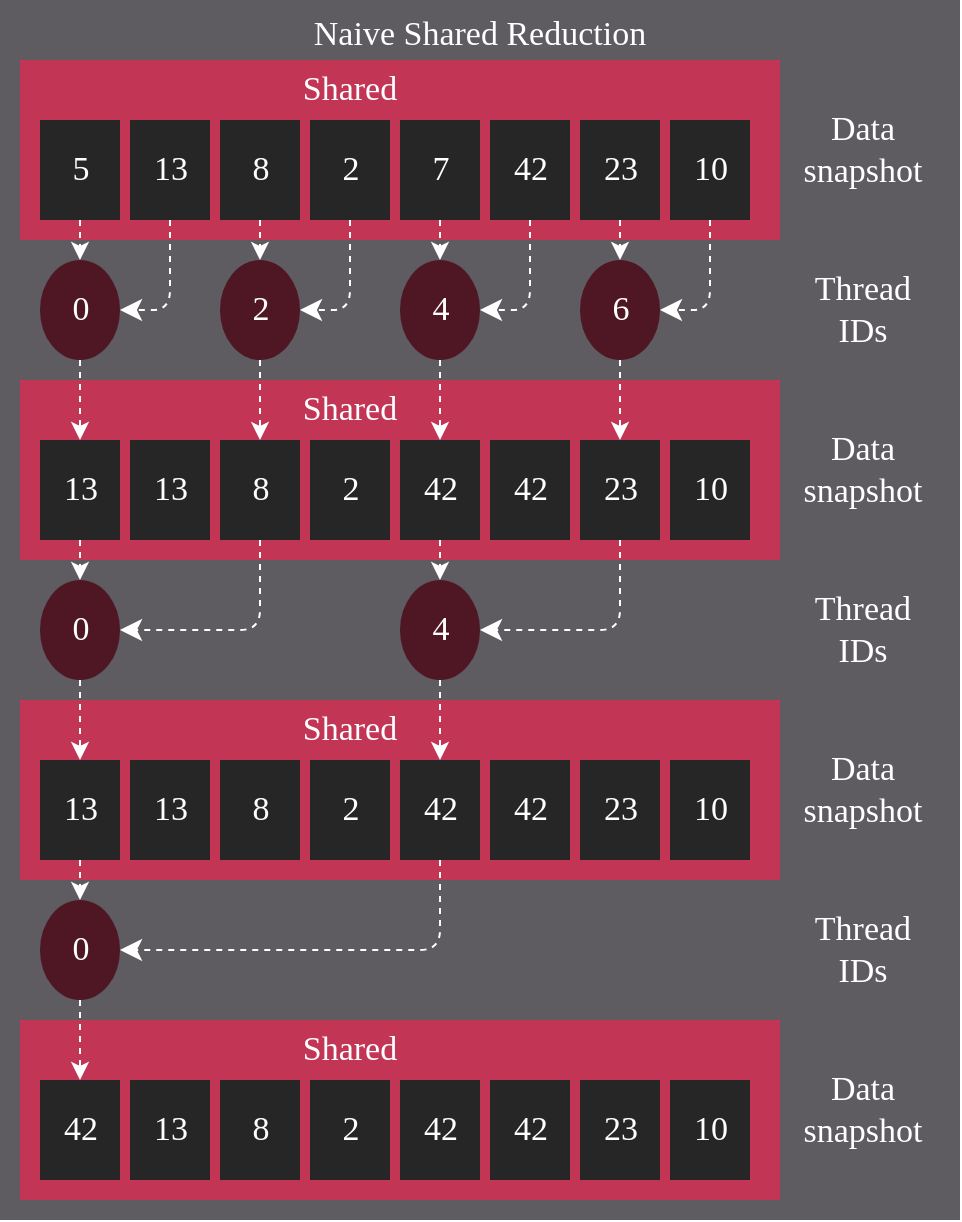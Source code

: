 <mxfile>
    <diagram id="zBbb_w2fufU70cdOGtND" name="1 oldal">
        <mxGraphModel dx="1054" dy="1139" grid="1" gridSize="10" guides="1" tooltips="1" connect="1" arrows="1" fold="1" page="0" pageScale="1" pageWidth="660" pageHeight="610" background="none" math="0" shadow="0">
            <root>
                <mxCell id="0"/>
                <mxCell id="1" parent="0"/>
                <mxCell id="2" value="" style="rounded=0;whiteSpace=wrap;html=1;fillColor=#5E5B61;fontColor=#FFFFFF;strokeColor=none;spacing=0;" parent="1" vertex="1">
                    <mxGeometry width="480" height="610" as="geometry"/>
                </mxCell>
                <mxCell id="3" value="Naive Shared Reduction" style="text;strokeColor=none;fillColor=none;align=center;verticalAlign=middle;rounded=0;fontFamily=klavika;fontSize=17;fontColor=#FFFFFF;" parent="1" vertex="1">
                    <mxGeometry x="210" width="60" height="30" as="geometry"/>
                </mxCell>
                <mxCell id="5" value="" style="rounded=0;whiteSpace=wrap;html=1;fillColor=#C23555;fontColor=#FFFFFF;strokeColor=none;" parent="1" vertex="1">
                    <mxGeometry x="10" y="30" width="380" height="90" as="geometry"/>
                </mxCell>
                <mxCell id="6" value="&lt;font face=&quot;Klavika&quot; style=&quot;font-size: 17px;&quot;&gt;Shared&lt;/font&gt;" style="text;html=1;strokeColor=none;fillColor=none;align=center;verticalAlign=middle;whiteSpace=wrap;rounded=0;fontSize=17;fontColor=#FFFFFF;" parent="1" vertex="1">
                    <mxGeometry x="145" y="30" width="60" height="30" as="geometry"/>
                </mxCell>
                <mxCell id="142" value="" style="rounded=0;whiteSpace=wrap;html=1;fillColor=#262626;fontColor=#FFFFFF;strokeColor=none;" parent="1" vertex="1">
                    <mxGeometry x="20" y="60" width="40" height="50" as="geometry"/>
                </mxCell>
                <mxCell id="147" value="5" style="text;html=1;strokeColor=none;fillColor=none;align=center;verticalAlign=middle;whiteSpace=wrap;rounded=0;fontFamily=Klavika;fontSize=17;fontColor=#FFFFFF;" parent="1" vertex="1">
                    <mxGeometry x="27.5" y="70" width="25" height="30" as="geometry"/>
                </mxCell>
                <mxCell id="305" value="" style="endArrow=classic;html=1;dashed=1;strokeColor=#FFFFFF;fontColor=#FFFFFF;entryX=0.5;entryY=0;entryDx=0;entryDy=0;exitX=0.5;exitY=1;exitDx=0;exitDy=0;" parent="1" source="142" target="339" edge="1">
                    <mxGeometry width="50" height="50" relative="1" as="geometry">
                        <mxPoint x="450" y="50" as="sourcePoint"/>
                        <mxPoint x="450" y="360" as="targetPoint"/>
                    </mxGeometry>
                </mxCell>
                <mxCell id="315" value="" style="rounded=0;whiteSpace=wrap;html=1;fillColor=#262626;fontColor=#FFFFFF;strokeColor=none;" parent="1" vertex="1">
                    <mxGeometry x="65" y="60" width="40" height="50" as="geometry"/>
                </mxCell>
                <mxCell id="316" value="13" style="text;html=1;strokeColor=none;fillColor=none;align=center;verticalAlign=middle;whiteSpace=wrap;rounded=0;fontFamily=Klavika;fontSize=17;fontColor=#FFFFFF;" parent="1" vertex="1">
                    <mxGeometry x="72.5" y="70" width="25" height="30" as="geometry"/>
                </mxCell>
                <mxCell id="339" value="" style="ellipse;whiteSpace=wrap;html=1;fillColor=#4F1623;strokeColor=none;" parent="1" vertex="1">
                    <mxGeometry x="20" y="130" width="40" height="50" as="geometry"/>
                </mxCell>
                <mxCell id="340" value="0" style="text;html=1;strokeColor=none;fillColor=none;align=center;verticalAlign=middle;whiteSpace=wrap;rounded=0;fontFamily=Klavika;fontSize=17;fontColor=#FFFFFF;" parent="1" vertex="1">
                    <mxGeometry x="27.5" y="140" width="25" height="30" as="geometry"/>
                </mxCell>
                <mxCell id="341" value="" style="edgeStyle=segmentEdgeStyle;endArrow=classic;html=1;curved=0;rounded=1;endSize=8;startSize=8;entryX=1;entryY=0.5;entryDx=0;entryDy=0;exitX=0.5;exitY=1;exitDx=0;exitDy=0;strokeColor=#FFFFFF;fontColor=#FFFFFF;dashed=1;" parent="1" source="315" target="339" edge="1">
                    <mxGeometry width="50" height="50" relative="1" as="geometry">
                        <mxPoint x="270" y="260" as="sourcePoint"/>
                        <mxPoint x="320" y="210" as="targetPoint"/>
                        <Array as="points">
                            <mxPoint x="85" y="155"/>
                        </Array>
                    </mxGeometry>
                </mxCell>
                <mxCell id="342" value="" style="rounded=0;whiteSpace=wrap;html=1;fillColor=#262626;fontColor=#FFFFFF;strokeColor=none;" parent="1" vertex="1">
                    <mxGeometry x="110" y="60" width="40" height="50" as="geometry"/>
                </mxCell>
                <mxCell id="343" value="8" style="text;html=1;strokeColor=none;fillColor=none;align=center;verticalAlign=middle;whiteSpace=wrap;rounded=0;fontFamily=Klavika;fontSize=17;fontColor=#FFFFFF;" parent="1" vertex="1">
                    <mxGeometry x="117.5" y="70" width="25" height="30" as="geometry"/>
                </mxCell>
                <mxCell id="344" value="" style="endArrow=classic;html=1;dashed=1;strokeColor=#FFFFFF;fontColor=#FFFFFF;entryX=0.5;entryY=0;entryDx=0;entryDy=0;exitX=0.5;exitY=1;exitDx=0;exitDy=0;" parent="1" source="342" target="347" edge="1">
                    <mxGeometry width="50" height="50" relative="1" as="geometry">
                        <mxPoint x="540" y="50" as="sourcePoint"/>
                        <mxPoint x="540" y="360" as="targetPoint"/>
                    </mxGeometry>
                </mxCell>
                <mxCell id="345" value="" style="rounded=0;whiteSpace=wrap;html=1;fillColor=#262626;fontColor=#FFFFFF;strokeColor=none;" parent="1" vertex="1">
                    <mxGeometry x="155" y="60" width="40" height="50" as="geometry"/>
                </mxCell>
                <mxCell id="346" value="2" style="text;html=1;strokeColor=none;fillColor=none;align=center;verticalAlign=middle;whiteSpace=wrap;rounded=0;fontFamily=Klavika;fontSize=17;fontColor=#FFFFFF;" parent="1" vertex="1">
                    <mxGeometry x="162.5" y="70" width="25" height="30" as="geometry"/>
                </mxCell>
                <mxCell id="347" value="" style="ellipse;whiteSpace=wrap;html=1;fillColor=#4F1623;strokeColor=none;" parent="1" vertex="1">
                    <mxGeometry x="110" y="130" width="40" height="50" as="geometry"/>
                </mxCell>
                <mxCell id="348" value="2" style="text;html=1;strokeColor=none;fillColor=none;align=center;verticalAlign=middle;whiteSpace=wrap;rounded=0;fontFamily=Klavika;fontSize=17;fontColor=#FFFFFF;" parent="1" vertex="1">
                    <mxGeometry x="117.5" y="140" width="25" height="30" as="geometry"/>
                </mxCell>
                <mxCell id="349" value="" style="edgeStyle=segmentEdgeStyle;endArrow=classic;html=1;curved=0;rounded=1;endSize=8;startSize=8;entryX=1;entryY=0.5;entryDx=0;entryDy=0;exitX=0.5;exitY=1;exitDx=0;exitDy=0;strokeColor=#FFFFFF;fontColor=#FFFFFF;dashed=1;" parent="1" source="345" target="347" edge="1">
                    <mxGeometry width="50" height="50" relative="1" as="geometry">
                        <mxPoint x="360" y="260" as="sourcePoint"/>
                        <mxPoint x="410" y="210" as="targetPoint"/>
                        <Array as="points">
                            <mxPoint x="175" y="155"/>
                        </Array>
                    </mxGeometry>
                </mxCell>
                <mxCell id="350" value="" style="rounded=0;whiteSpace=wrap;html=1;fillColor=#262626;fontColor=#FFFFFF;strokeColor=none;" parent="1" vertex="1">
                    <mxGeometry x="200" y="60" width="40" height="50" as="geometry"/>
                </mxCell>
                <mxCell id="351" value="7" style="text;html=1;strokeColor=none;fillColor=none;align=center;verticalAlign=middle;whiteSpace=wrap;rounded=0;fontFamily=Klavika;fontSize=17;fontColor=#FFFFFF;" parent="1" vertex="1">
                    <mxGeometry x="207.5" y="70" width="25" height="30" as="geometry"/>
                </mxCell>
                <mxCell id="352" value="" style="endArrow=classic;html=1;dashed=1;strokeColor=#FFFFFF;fontColor=#FFFFFF;entryX=0.5;entryY=0;entryDx=0;entryDy=0;exitX=0.5;exitY=1;exitDx=0;exitDy=0;" parent="1" source="350" target="355" edge="1">
                    <mxGeometry width="50" height="50" relative="1" as="geometry">
                        <mxPoint x="630" y="50" as="sourcePoint"/>
                        <mxPoint x="630" y="360" as="targetPoint"/>
                    </mxGeometry>
                </mxCell>
                <mxCell id="353" value="" style="rounded=0;whiteSpace=wrap;html=1;fillColor=#262626;fontColor=#FFFFFF;strokeColor=none;" parent="1" vertex="1">
                    <mxGeometry x="245" y="60" width="40" height="50" as="geometry"/>
                </mxCell>
                <mxCell id="354" value="42" style="text;html=1;strokeColor=none;fillColor=none;align=center;verticalAlign=middle;whiteSpace=wrap;rounded=0;fontFamily=Klavika;fontSize=17;fontColor=#FFFFFF;" parent="1" vertex="1">
                    <mxGeometry x="252.5" y="70" width="25" height="30" as="geometry"/>
                </mxCell>
                <mxCell id="355" value="" style="ellipse;whiteSpace=wrap;html=1;fillColor=#4F1623;strokeColor=none;" parent="1" vertex="1">
                    <mxGeometry x="200" y="130" width="40" height="50" as="geometry"/>
                </mxCell>
                <mxCell id="356" value="4" style="text;html=1;strokeColor=none;fillColor=none;align=center;verticalAlign=middle;whiteSpace=wrap;rounded=0;fontFamily=Klavika;fontSize=17;fontColor=#FFFFFF;" parent="1" vertex="1">
                    <mxGeometry x="207.5" y="140" width="25" height="30" as="geometry"/>
                </mxCell>
                <mxCell id="357" value="" style="edgeStyle=segmentEdgeStyle;endArrow=classic;html=1;curved=0;rounded=1;endSize=8;startSize=8;entryX=1;entryY=0.5;entryDx=0;entryDy=0;exitX=0.5;exitY=1;exitDx=0;exitDy=0;strokeColor=#FFFFFF;fontColor=#FFFFFF;dashed=1;" parent="1" source="353" target="355" edge="1">
                    <mxGeometry width="50" height="50" relative="1" as="geometry">
                        <mxPoint x="450" y="260" as="sourcePoint"/>
                        <mxPoint x="500" y="210" as="targetPoint"/>
                        <Array as="points">
                            <mxPoint x="265" y="155"/>
                        </Array>
                    </mxGeometry>
                </mxCell>
                <mxCell id="358" value="" style="rounded=0;whiteSpace=wrap;html=1;fillColor=#262626;fontColor=#FFFFFF;strokeColor=none;" parent="1" vertex="1">
                    <mxGeometry x="290" y="60" width="40" height="50" as="geometry"/>
                </mxCell>
                <mxCell id="359" value="23" style="text;html=1;strokeColor=none;fillColor=none;align=center;verticalAlign=middle;whiteSpace=wrap;rounded=0;fontFamily=Klavika;fontSize=17;fontColor=#FFFFFF;" parent="1" vertex="1">
                    <mxGeometry x="297.5" y="70" width="25" height="30" as="geometry"/>
                </mxCell>
                <mxCell id="360" value="" style="endArrow=classic;html=1;dashed=1;strokeColor=#FFFFFF;fontColor=#FFFFFF;entryX=0.5;entryY=0;entryDx=0;entryDy=0;exitX=0.5;exitY=1;exitDx=0;exitDy=0;" parent="1" source="358" target="363" edge="1">
                    <mxGeometry width="50" height="50" relative="1" as="geometry">
                        <mxPoint x="720" y="50" as="sourcePoint"/>
                        <mxPoint x="720" y="360" as="targetPoint"/>
                    </mxGeometry>
                </mxCell>
                <mxCell id="361" value="" style="rounded=0;whiteSpace=wrap;html=1;fillColor=#262626;fontColor=#FFFFFF;strokeColor=none;" parent="1" vertex="1">
                    <mxGeometry x="335" y="60" width="40" height="50" as="geometry"/>
                </mxCell>
                <mxCell id="362" value="10" style="text;html=1;strokeColor=none;fillColor=none;align=center;verticalAlign=middle;whiteSpace=wrap;rounded=0;fontFamily=Klavika;fontSize=17;fontColor=#FFFFFF;" parent="1" vertex="1">
                    <mxGeometry x="342.5" y="70" width="25" height="30" as="geometry"/>
                </mxCell>
                <mxCell id="363" value="" style="ellipse;whiteSpace=wrap;html=1;fillColor=#4F1623;strokeColor=none;" parent="1" vertex="1">
                    <mxGeometry x="290" y="130" width="40" height="50" as="geometry"/>
                </mxCell>
                <mxCell id="364" value="6" style="text;html=1;strokeColor=none;fillColor=none;align=center;verticalAlign=middle;whiteSpace=wrap;rounded=0;fontFamily=Klavika;fontSize=17;fontColor=#FFFFFF;" parent="1" vertex="1">
                    <mxGeometry x="297.5" y="140" width="25" height="30" as="geometry"/>
                </mxCell>
                <mxCell id="365" value="" style="edgeStyle=segmentEdgeStyle;endArrow=classic;html=1;curved=0;rounded=1;endSize=8;startSize=8;entryX=1;entryY=0.5;entryDx=0;entryDy=0;exitX=0.5;exitY=1;exitDx=0;exitDy=0;strokeColor=#FFFFFF;fontColor=#FFFFFF;dashed=1;" parent="1" source="361" target="363" edge="1">
                    <mxGeometry width="50" height="50" relative="1" as="geometry">
                        <mxPoint x="540" y="260" as="sourcePoint"/>
                        <mxPoint x="590" y="210" as="targetPoint"/>
                        <Array as="points">
                            <mxPoint x="355" y="155"/>
                        </Array>
                    </mxGeometry>
                </mxCell>
                <mxCell id="366" value="" style="rounded=0;whiteSpace=wrap;html=1;fillColor=#C23555;fontColor=#FFFFFF;strokeColor=none;" parent="1" vertex="1">
                    <mxGeometry x="10" y="190" width="380" height="90" as="geometry"/>
                </mxCell>
                <mxCell id="367" value="&lt;font face=&quot;Klavika&quot; style=&quot;font-size: 17px;&quot;&gt;Shared&lt;/font&gt;" style="text;html=1;strokeColor=none;fillColor=none;align=center;verticalAlign=middle;whiteSpace=wrap;rounded=0;fontSize=17;fontColor=#FFFFFF;" parent="1" vertex="1">
                    <mxGeometry x="145" y="190" width="60" height="30" as="geometry"/>
                </mxCell>
                <mxCell id="368" value="" style="rounded=0;whiteSpace=wrap;html=1;fillColor=#262626;fontColor=#FFFFFF;strokeColor=none;" parent="1" vertex="1">
                    <mxGeometry x="20" y="220" width="40" height="50" as="geometry"/>
                </mxCell>
                <mxCell id="369" value="13" style="text;html=1;strokeColor=none;fillColor=none;align=center;verticalAlign=middle;whiteSpace=wrap;rounded=0;fontFamily=Klavika;fontSize=17;fontColor=#FFFFFF;" parent="1" vertex="1">
                    <mxGeometry x="27.5" y="230" width="25" height="30" as="geometry"/>
                </mxCell>
                <mxCell id="370" value="" style="endArrow=classic;html=1;dashed=1;strokeColor=#FFFFFF;fontColor=#FFFFFF;entryX=0.5;entryY=0;entryDx=0;entryDy=0;exitX=0.5;exitY=1;exitDx=0;exitDy=0;" parent="1" source="368" target="373" edge="1">
                    <mxGeometry width="50" height="50" relative="1" as="geometry">
                        <mxPoint x="450" y="210" as="sourcePoint"/>
                        <mxPoint x="450" y="520" as="targetPoint"/>
                    </mxGeometry>
                </mxCell>
                <mxCell id="371" value="" style="rounded=0;whiteSpace=wrap;html=1;fillColor=#262626;fontColor=#FFFFFF;strokeColor=none;" parent="1" vertex="1">
                    <mxGeometry x="65" y="220" width="40" height="50" as="geometry"/>
                </mxCell>
                <mxCell id="372" value="13" style="text;html=1;strokeColor=none;fillColor=none;align=center;verticalAlign=middle;whiteSpace=wrap;rounded=0;fontFamily=Klavika;fontSize=17;fontColor=#FFFFFF;" parent="1" vertex="1">
                    <mxGeometry x="72.5" y="230" width="25" height="30" as="geometry"/>
                </mxCell>
                <mxCell id="373" value="" style="ellipse;whiteSpace=wrap;html=1;fillColor=#4F1623;strokeColor=none;" parent="1" vertex="1">
                    <mxGeometry x="20" y="290" width="40" height="50" as="geometry"/>
                </mxCell>
                <mxCell id="374" value="0" style="text;html=1;strokeColor=none;fillColor=none;align=center;verticalAlign=middle;whiteSpace=wrap;rounded=0;fontFamily=Klavika;fontSize=17;fontColor=#FFFFFF;" parent="1" vertex="1">
                    <mxGeometry x="27.5" y="300" width="25" height="30" as="geometry"/>
                </mxCell>
                <mxCell id="375" value="" style="edgeStyle=segmentEdgeStyle;endArrow=classic;html=1;curved=0;rounded=1;endSize=8;startSize=8;entryX=1;entryY=0.5;entryDx=0;entryDy=0;strokeColor=#FFFFFF;fontColor=#FFFFFF;dashed=1;exitX=0.5;exitY=1;exitDx=0;exitDy=0;" parent="1" source="376" target="373" edge="1">
                    <mxGeometry width="50" height="50" relative="1" as="geometry">
                        <mxPoint x="270" y="420" as="sourcePoint"/>
                        <mxPoint x="320" y="370" as="targetPoint"/>
                        <Array as="points">
                            <mxPoint x="130" y="315"/>
                        </Array>
                    </mxGeometry>
                </mxCell>
                <mxCell id="376" value="" style="rounded=0;whiteSpace=wrap;html=1;fillColor=#262626;fontColor=#FFFFFF;strokeColor=none;" parent="1" vertex="1">
                    <mxGeometry x="110" y="220" width="40" height="50" as="geometry"/>
                </mxCell>
                <mxCell id="377" value="8" style="text;html=1;strokeColor=none;fillColor=none;align=center;verticalAlign=middle;whiteSpace=wrap;rounded=0;fontFamily=Klavika;fontSize=17;fontColor=#FFFFFF;" parent="1" vertex="1">
                    <mxGeometry x="117.5" y="230" width="25" height="30" as="geometry"/>
                </mxCell>
                <mxCell id="379" value="" style="rounded=0;whiteSpace=wrap;html=1;fillColor=#262626;fontColor=#FFFFFF;strokeColor=none;" parent="1" vertex="1">
                    <mxGeometry x="155" y="220" width="40" height="50" as="geometry"/>
                </mxCell>
                <mxCell id="380" value="2" style="text;html=1;strokeColor=none;fillColor=none;align=center;verticalAlign=middle;whiteSpace=wrap;rounded=0;fontFamily=Klavika;fontSize=17;fontColor=#FFFFFF;" parent="1" vertex="1">
                    <mxGeometry x="162.5" y="230" width="25" height="30" as="geometry"/>
                </mxCell>
                <mxCell id="384" value="" style="rounded=0;whiteSpace=wrap;html=1;fillColor=#262626;fontColor=#FFFFFF;strokeColor=none;" parent="1" vertex="1">
                    <mxGeometry x="200" y="220" width="40" height="50" as="geometry"/>
                </mxCell>
                <mxCell id="385" value="42" style="text;html=1;strokeColor=none;fillColor=none;align=center;verticalAlign=middle;whiteSpace=wrap;rounded=0;fontFamily=Klavika;fontSize=17;fontColor=#FFFFFF;" parent="1" vertex="1">
                    <mxGeometry x="207.5" y="230" width="25" height="30" as="geometry"/>
                </mxCell>
                <mxCell id="386" value="" style="endArrow=classic;html=1;dashed=1;strokeColor=#FFFFFF;fontColor=#FFFFFF;entryX=0.5;entryY=0;entryDx=0;entryDy=0;exitX=0.5;exitY=1;exitDx=0;exitDy=0;" parent="1" source="384" target="389" edge="1">
                    <mxGeometry width="50" height="50" relative="1" as="geometry">
                        <mxPoint x="630" y="210" as="sourcePoint"/>
                        <mxPoint x="630" y="520" as="targetPoint"/>
                    </mxGeometry>
                </mxCell>
                <mxCell id="387" value="" style="rounded=0;whiteSpace=wrap;html=1;fillColor=#262626;fontColor=#FFFFFF;strokeColor=none;" parent="1" vertex="1">
                    <mxGeometry x="245" y="220" width="40" height="50" as="geometry"/>
                </mxCell>
                <mxCell id="388" value="42" style="text;html=1;strokeColor=none;fillColor=none;align=center;verticalAlign=middle;whiteSpace=wrap;rounded=0;fontFamily=Klavika;fontSize=17;fontColor=#FFFFFF;" parent="1" vertex="1">
                    <mxGeometry x="252.5" y="230" width="25" height="30" as="geometry"/>
                </mxCell>
                <mxCell id="389" value="" style="ellipse;whiteSpace=wrap;html=1;fillColor=#4F1623;strokeColor=none;" parent="1" vertex="1">
                    <mxGeometry x="200" y="290" width="40" height="50" as="geometry"/>
                </mxCell>
                <mxCell id="390" value="4" style="text;html=1;strokeColor=none;fillColor=none;align=center;verticalAlign=middle;whiteSpace=wrap;rounded=0;fontFamily=Klavika;fontSize=17;fontColor=#FFFFFF;" parent="1" vertex="1">
                    <mxGeometry x="207.5" y="300" width="25" height="30" as="geometry"/>
                </mxCell>
                <mxCell id="391" value="" style="edgeStyle=segmentEdgeStyle;endArrow=classic;html=1;curved=0;rounded=1;endSize=8;startSize=8;entryX=1;entryY=0.5;entryDx=0;entryDy=0;exitX=0.5;exitY=1;exitDx=0;exitDy=0;strokeColor=#FFFFFF;fontColor=#FFFFFF;dashed=1;" parent="1" source="392" target="389" edge="1">
                    <mxGeometry width="50" height="50" relative="1" as="geometry">
                        <mxPoint x="450" y="420" as="sourcePoint"/>
                        <mxPoint x="500" y="370" as="targetPoint"/>
                        <Array as="points">
                            <mxPoint x="310" y="315"/>
                        </Array>
                    </mxGeometry>
                </mxCell>
                <mxCell id="392" value="" style="rounded=0;whiteSpace=wrap;html=1;fillColor=#262626;fontColor=#FFFFFF;strokeColor=none;" parent="1" vertex="1">
                    <mxGeometry x="290" y="220" width="40" height="50" as="geometry"/>
                </mxCell>
                <mxCell id="393" value="23" style="text;html=1;strokeColor=none;fillColor=none;align=center;verticalAlign=middle;whiteSpace=wrap;rounded=0;fontFamily=Klavika;fontSize=17;fontColor=#FFFFFF;" parent="1" vertex="1">
                    <mxGeometry x="297.5" y="230" width="25" height="30" as="geometry"/>
                </mxCell>
                <mxCell id="395" value="" style="rounded=0;whiteSpace=wrap;html=1;fillColor=#262626;fontColor=#FFFFFF;strokeColor=none;" parent="1" vertex="1">
                    <mxGeometry x="335" y="220" width="40" height="50" as="geometry"/>
                </mxCell>
                <mxCell id="396" value="10" style="text;html=1;strokeColor=none;fillColor=none;align=center;verticalAlign=middle;whiteSpace=wrap;rounded=0;fontFamily=Klavika;fontSize=17;fontColor=#FFFFFF;" parent="1" vertex="1">
                    <mxGeometry x="342.5" y="230" width="25" height="30" as="geometry"/>
                </mxCell>
                <mxCell id="400" value="" style="endArrow=classic;html=1;dashed=1;strokeColor=#FFFFFF;fontColor=#FFFFFF;entryX=0.5;entryY=0;entryDx=0;entryDy=0;exitX=0.5;exitY=1;exitDx=0;exitDy=0;" parent="1" source="339" target="368" edge="1">
                    <mxGeometry width="50" height="50" relative="1" as="geometry">
                        <mxPoint x="50" y="120" as="sourcePoint"/>
                        <mxPoint x="50" y="140" as="targetPoint"/>
                    </mxGeometry>
                </mxCell>
                <mxCell id="401" value="" style="endArrow=classic;html=1;dashed=1;strokeColor=#FFFFFF;fontColor=#FFFFFF;entryX=0.5;entryY=0;entryDx=0;entryDy=0;exitX=0.5;exitY=1;exitDx=0;exitDy=0;" parent="1" source="347" target="376" edge="1">
                    <mxGeometry width="50" height="50" relative="1" as="geometry">
                        <mxPoint x="50" y="190" as="sourcePoint"/>
                        <mxPoint x="50" y="230" as="targetPoint"/>
                    </mxGeometry>
                </mxCell>
                <mxCell id="402" value="" style="endArrow=classic;html=1;dashed=1;strokeColor=#FFFFFF;fontColor=#FFFFFF;entryX=0.5;entryY=0;entryDx=0;entryDy=0;exitX=0.5;exitY=1;exitDx=0;exitDy=0;" parent="1" source="355" target="384" edge="1">
                    <mxGeometry width="50" height="50" relative="1" as="geometry">
                        <mxPoint x="60" y="200" as="sourcePoint"/>
                        <mxPoint x="60" y="240" as="targetPoint"/>
                    </mxGeometry>
                </mxCell>
                <mxCell id="403" value="" style="endArrow=classic;html=1;dashed=1;strokeColor=#FFFFFF;fontColor=#FFFFFF;entryX=0.5;entryY=0;entryDx=0;entryDy=0;exitX=0.5;exitY=1;exitDx=0;exitDy=0;" parent="1" source="363" target="392" edge="1">
                    <mxGeometry width="50" height="50" relative="1" as="geometry">
                        <mxPoint x="70" y="210" as="sourcePoint"/>
                        <mxPoint x="70" y="250" as="targetPoint"/>
                    </mxGeometry>
                </mxCell>
                <mxCell id="404" value="" style="rounded=0;whiteSpace=wrap;html=1;fillColor=#C23555;fontColor=#FFFFFF;strokeColor=none;" parent="1" vertex="1">
                    <mxGeometry x="10" y="350" width="380" height="90" as="geometry"/>
                </mxCell>
                <mxCell id="405" value="&lt;font face=&quot;Klavika&quot; style=&quot;font-size: 17px;&quot;&gt;Shared&lt;/font&gt;" style="text;html=1;strokeColor=none;fillColor=none;align=center;verticalAlign=middle;whiteSpace=wrap;rounded=0;fontSize=17;fontColor=#FFFFFF;" parent="1" vertex="1">
                    <mxGeometry x="145" y="350" width="60" height="30" as="geometry"/>
                </mxCell>
                <mxCell id="406" value="" style="rounded=0;whiteSpace=wrap;html=1;fillColor=#262626;fontColor=#FFFFFF;strokeColor=none;" parent="1" vertex="1">
                    <mxGeometry x="20" y="380" width="40" height="50" as="geometry"/>
                </mxCell>
                <mxCell id="407" value="13" style="text;html=1;strokeColor=none;fillColor=none;align=center;verticalAlign=middle;whiteSpace=wrap;rounded=0;fontFamily=Klavika;fontSize=17;fontColor=#FFFFFF;" parent="1" vertex="1">
                    <mxGeometry x="27.5" y="390" width="25" height="30" as="geometry"/>
                </mxCell>
                <mxCell id="408" value="" style="endArrow=classic;html=1;dashed=1;strokeColor=#FFFFFF;fontColor=#FFFFFF;entryX=0.5;entryY=0;entryDx=0;entryDy=0;exitX=0.5;exitY=1;exitDx=0;exitDy=0;" parent="1" source="406" target="411" edge="1">
                    <mxGeometry width="50" height="50" relative="1" as="geometry">
                        <mxPoint x="450" y="370" as="sourcePoint"/>
                        <mxPoint x="450" y="680" as="targetPoint"/>
                    </mxGeometry>
                </mxCell>
                <mxCell id="409" value="" style="rounded=0;whiteSpace=wrap;html=1;fillColor=#262626;fontColor=#FFFFFF;strokeColor=none;" parent="1" vertex="1">
                    <mxGeometry x="65" y="380" width="40" height="50" as="geometry"/>
                </mxCell>
                <mxCell id="410" value="13" style="text;html=1;strokeColor=none;fillColor=none;align=center;verticalAlign=middle;whiteSpace=wrap;rounded=0;fontFamily=Klavika;fontSize=17;fontColor=#FFFFFF;" parent="1" vertex="1">
                    <mxGeometry x="72.5" y="390" width="25" height="30" as="geometry"/>
                </mxCell>
                <mxCell id="411" value="" style="ellipse;whiteSpace=wrap;html=1;fillColor=#4F1623;strokeColor=none;" parent="1" vertex="1">
                    <mxGeometry x="20" y="450" width="40" height="50" as="geometry"/>
                </mxCell>
                <mxCell id="412" value="0" style="text;html=1;strokeColor=none;fillColor=none;align=center;verticalAlign=middle;whiteSpace=wrap;rounded=0;fontFamily=Klavika;fontSize=17;fontColor=#FFFFFF;" parent="1" vertex="1">
                    <mxGeometry x="27.5" y="460" width="25" height="30" as="geometry"/>
                </mxCell>
                <mxCell id="413" value="" style="edgeStyle=segmentEdgeStyle;endArrow=classic;html=1;curved=0;rounded=1;endSize=8;startSize=8;entryX=1;entryY=0.5;entryDx=0;entryDy=0;strokeColor=#FFFFFF;fontColor=#FFFFFF;dashed=1;exitX=0.5;exitY=1;exitDx=0;exitDy=0;" parent="1" source="418" target="411" edge="1">
                    <mxGeometry width="50" height="50" relative="1" as="geometry">
                        <mxPoint x="270" y="580" as="sourcePoint"/>
                        <mxPoint x="320" y="530" as="targetPoint"/>
                        <Array as="points">
                            <mxPoint x="220" y="475"/>
                        </Array>
                    </mxGeometry>
                </mxCell>
                <mxCell id="414" value="" style="rounded=0;whiteSpace=wrap;html=1;fillColor=#262626;fontColor=#FFFFFF;strokeColor=none;" parent="1" vertex="1">
                    <mxGeometry x="110" y="380" width="40" height="50" as="geometry"/>
                </mxCell>
                <mxCell id="415" value="8" style="text;html=1;strokeColor=none;fillColor=none;align=center;verticalAlign=middle;whiteSpace=wrap;rounded=0;fontFamily=Klavika;fontSize=17;fontColor=#FFFFFF;" parent="1" vertex="1">
                    <mxGeometry x="117.5" y="390" width="25" height="30" as="geometry"/>
                </mxCell>
                <mxCell id="416" value="" style="rounded=0;whiteSpace=wrap;html=1;fillColor=#262626;fontColor=#FFFFFF;strokeColor=none;" parent="1" vertex="1">
                    <mxGeometry x="155" y="380" width="40" height="50" as="geometry"/>
                </mxCell>
                <mxCell id="417" value="2" style="text;html=1;strokeColor=none;fillColor=none;align=center;verticalAlign=middle;whiteSpace=wrap;rounded=0;fontFamily=Klavika;fontSize=17;fontColor=#FFFFFF;" parent="1" vertex="1">
                    <mxGeometry x="162.5" y="390" width="25" height="30" as="geometry"/>
                </mxCell>
                <mxCell id="418" value="" style="rounded=0;whiteSpace=wrap;html=1;fillColor=#262626;fontColor=#FFFFFF;strokeColor=none;" parent="1" vertex="1">
                    <mxGeometry x="200" y="380" width="40" height="50" as="geometry"/>
                </mxCell>
                <mxCell id="419" value="42" style="text;html=1;strokeColor=none;fillColor=none;align=center;verticalAlign=middle;whiteSpace=wrap;rounded=0;fontFamily=Klavika;fontSize=17;fontColor=#FFFFFF;" parent="1" vertex="1">
                    <mxGeometry x="207.5" y="390" width="25" height="30" as="geometry"/>
                </mxCell>
                <mxCell id="421" value="" style="rounded=0;whiteSpace=wrap;html=1;fillColor=#262626;fontColor=#FFFFFF;strokeColor=none;" parent="1" vertex="1">
                    <mxGeometry x="245" y="380" width="40" height="50" as="geometry"/>
                </mxCell>
                <mxCell id="422" value="42" style="text;html=1;strokeColor=none;fillColor=none;align=center;verticalAlign=middle;whiteSpace=wrap;rounded=0;fontFamily=Klavika;fontSize=17;fontColor=#FFFFFF;" parent="1" vertex="1">
                    <mxGeometry x="252.5" y="390" width="25" height="30" as="geometry"/>
                </mxCell>
                <mxCell id="426" value="" style="rounded=0;whiteSpace=wrap;html=1;fillColor=#262626;fontColor=#FFFFFF;strokeColor=none;" parent="1" vertex="1">
                    <mxGeometry x="290" y="380" width="40" height="50" as="geometry"/>
                </mxCell>
                <mxCell id="427" value="23" style="text;html=1;strokeColor=none;fillColor=none;align=center;verticalAlign=middle;whiteSpace=wrap;rounded=0;fontFamily=Klavika;fontSize=17;fontColor=#FFFFFF;" parent="1" vertex="1">
                    <mxGeometry x="297.5" y="390" width="25" height="30" as="geometry"/>
                </mxCell>
                <mxCell id="428" value="" style="rounded=0;whiteSpace=wrap;html=1;fillColor=#262626;fontColor=#FFFFFF;strokeColor=none;" parent="1" vertex="1">
                    <mxGeometry x="335" y="380" width="40" height="50" as="geometry"/>
                </mxCell>
                <mxCell id="429" value="10" style="text;html=1;strokeColor=none;fillColor=none;align=center;verticalAlign=middle;whiteSpace=wrap;rounded=0;fontFamily=Klavika;fontSize=17;fontColor=#FFFFFF;" parent="1" vertex="1">
                    <mxGeometry x="342.5" y="390" width="25" height="30" as="geometry"/>
                </mxCell>
                <mxCell id="430" value="" style="endArrow=classic;html=1;dashed=1;strokeColor=#FFFFFF;fontColor=#FFFFFF;entryX=0.5;entryY=0;entryDx=0;entryDy=0;exitX=0.5;exitY=1;exitDx=0;exitDy=0;" parent="1" source="373" target="406" edge="1">
                    <mxGeometry width="50" height="50" relative="1" as="geometry">
                        <mxPoint x="50" y="190" as="sourcePoint"/>
                        <mxPoint x="50" y="230" as="targetPoint"/>
                    </mxGeometry>
                </mxCell>
                <mxCell id="431" value="" style="endArrow=classic;html=1;dashed=1;strokeColor=#FFFFFF;fontColor=#FFFFFF;entryX=0.5;entryY=0;entryDx=0;entryDy=0;exitX=0.5;exitY=1;exitDx=0;exitDy=0;" parent="1" source="389" target="418" edge="1">
                    <mxGeometry width="50" height="50" relative="1" as="geometry">
                        <mxPoint x="60" y="200" as="sourcePoint"/>
                        <mxPoint x="60" y="240" as="targetPoint"/>
                    </mxGeometry>
                </mxCell>
                <mxCell id="432" value="" style="rounded=0;whiteSpace=wrap;html=1;fillColor=#C23555;fontColor=#FFFFFF;strokeColor=none;" parent="1" vertex="1">
                    <mxGeometry x="10" y="510" width="380" height="90" as="geometry"/>
                </mxCell>
                <mxCell id="433" value="&lt;font face=&quot;Klavika&quot; style=&quot;font-size: 17px;&quot;&gt;Shared&lt;/font&gt;" style="text;html=1;strokeColor=none;fillColor=none;align=center;verticalAlign=middle;whiteSpace=wrap;rounded=0;fontSize=17;fontColor=#FFFFFF;" parent="1" vertex="1">
                    <mxGeometry x="145" y="510" width="60" height="30" as="geometry"/>
                </mxCell>
                <mxCell id="434" value="" style="rounded=0;whiteSpace=wrap;html=1;fillColor=#262626;fontColor=#FFFFFF;strokeColor=none;" parent="1" vertex="1">
                    <mxGeometry x="20" y="540" width="40" height="50" as="geometry"/>
                </mxCell>
                <mxCell id="435" value="42" style="text;html=1;strokeColor=none;fillColor=none;align=center;verticalAlign=middle;whiteSpace=wrap;rounded=0;fontFamily=Klavika;fontSize=17;fontColor=#FFFFFF;" parent="1" vertex="1">
                    <mxGeometry x="27.5" y="550" width="25" height="30" as="geometry"/>
                </mxCell>
                <mxCell id="436" value="" style="endArrow=classic;html=1;dashed=1;strokeColor=#FFFFFF;fontColor=#FFFFFF;exitX=0.5;exitY=1;exitDx=0;exitDy=0;" parent="1" source="411" edge="1">
                    <mxGeometry width="50" height="50" relative="1" as="geometry">
                        <mxPoint x="450" y="530" as="sourcePoint"/>
                        <mxPoint x="40" y="540" as="targetPoint"/>
                    </mxGeometry>
                </mxCell>
                <mxCell id="437" value="" style="rounded=0;whiteSpace=wrap;html=1;fillColor=#262626;fontColor=#FFFFFF;strokeColor=none;" parent="1" vertex="1">
                    <mxGeometry x="65" y="540" width="40" height="50" as="geometry"/>
                </mxCell>
                <mxCell id="438" value="13" style="text;html=1;strokeColor=none;fillColor=none;align=center;verticalAlign=middle;whiteSpace=wrap;rounded=0;fontFamily=Klavika;fontSize=17;fontColor=#FFFFFF;" parent="1" vertex="1">
                    <mxGeometry x="72.5" y="550" width="25" height="30" as="geometry"/>
                </mxCell>
                <mxCell id="439" value="" style="rounded=0;whiteSpace=wrap;html=1;fillColor=#262626;fontColor=#FFFFFF;strokeColor=none;" parent="1" vertex="1">
                    <mxGeometry x="110" y="540" width="40" height="50" as="geometry"/>
                </mxCell>
                <mxCell id="440" value="8" style="text;html=1;strokeColor=none;fillColor=none;align=center;verticalAlign=middle;whiteSpace=wrap;rounded=0;fontFamily=Klavika;fontSize=17;fontColor=#FFFFFF;" parent="1" vertex="1">
                    <mxGeometry x="117.5" y="550" width="25" height="30" as="geometry"/>
                </mxCell>
                <mxCell id="441" value="" style="rounded=0;whiteSpace=wrap;html=1;fillColor=#262626;fontColor=#FFFFFF;strokeColor=none;" parent="1" vertex="1">
                    <mxGeometry x="155" y="540" width="40" height="50" as="geometry"/>
                </mxCell>
                <mxCell id="442" value="2" style="text;html=1;strokeColor=none;fillColor=none;align=center;verticalAlign=middle;whiteSpace=wrap;rounded=0;fontFamily=Klavika;fontSize=17;fontColor=#FFFFFF;" parent="1" vertex="1">
                    <mxGeometry x="162.5" y="550" width="25" height="30" as="geometry"/>
                </mxCell>
                <mxCell id="443" value="" style="rounded=0;whiteSpace=wrap;html=1;fillColor=#262626;fontColor=#FFFFFF;strokeColor=none;" parent="1" vertex="1">
                    <mxGeometry x="200" y="540" width="40" height="50" as="geometry"/>
                </mxCell>
                <mxCell id="444" value="42" style="text;html=1;strokeColor=none;fillColor=none;align=center;verticalAlign=middle;whiteSpace=wrap;rounded=0;fontFamily=Klavika;fontSize=17;fontColor=#FFFFFF;" parent="1" vertex="1">
                    <mxGeometry x="207.5" y="550" width="25" height="30" as="geometry"/>
                </mxCell>
                <mxCell id="445" value="" style="rounded=0;whiteSpace=wrap;html=1;fillColor=#262626;fontColor=#FFFFFF;strokeColor=none;" parent="1" vertex="1">
                    <mxGeometry x="245" y="540" width="40" height="50" as="geometry"/>
                </mxCell>
                <mxCell id="446" value="42" style="text;html=1;strokeColor=none;fillColor=none;align=center;verticalAlign=middle;whiteSpace=wrap;rounded=0;fontFamily=Klavika;fontSize=17;fontColor=#FFFFFF;" parent="1" vertex="1">
                    <mxGeometry x="252.5" y="550" width="25" height="30" as="geometry"/>
                </mxCell>
                <mxCell id="447" value="" style="rounded=0;whiteSpace=wrap;html=1;fillColor=#262626;fontColor=#FFFFFF;strokeColor=none;" parent="1" vertex="1">
                    <mxGeometry x="290" y="540" width="40" height="50" as="geometry"/>
                </mxCell>
                <mxCell id="448" value="23" style="text;html=1;strokeColor=none;fillColor=none;align=center;verticalAlign=middle;whiteSpace=wrap;rounded=0;fontFamily=Klavika;fontSize=17;fontColor=#FFFFFF;" parent="1" vertex="1">
                    <mxGeometry x="297.5" y="550" width="25" height="30" as="geometry"/>
                </mxCell>
                <mxCell id="449" value="" style="rounded=0;whiteSpace=wrap;html=1;fillColor=#262626;fontColor=#FFFFFF;strokeColor=none;" parent="1" vertex="1">
                    <mxGeometry x="335" y="540" width="40" height="50" as="geometry"/>
                </mxCell>
                <mxCell id="450" value="10" style="text;html=1;strokeColor=none;fillColor=none;align=center;verticalAlign=middle;whiteSpace=wrap;rounded=0;fontFamily=Klavika;fontSize=17;fontColor=#FFFFFF;" parent="1" vertex="1">
                    <mxGeometry x="342.5" y="550" width="25" height="30" as="geometry"/>
                </mxCell>
                <mxCell id="451" value="Thread IDs" style="text;strokeColor=none;fillColor=none;align=center;verticalAlign=middle;rounded=0;fontFamily=klavika;fontSize=17;fontColor=#FFFFFF;whiteSpace=wrap;rotation=0;" vertex="1" parent="1">
                    <mxGeometry x="400" y="140" width="62.5" height="30" as="geometry"/>
                </mxCell>
                <mxCell id="454" value="Data snapshot" style="text;strokeColor=none;fillColor=none;align=center;verticalAlign=middle;rounded=0;fontFamily=klavika;fontSize=17;fontColor=#FFFFFF;whiteSpace=wrap;rotation=0;" vertex="1" parent="1">
                    <mxGeometry x="400" y="50" width="62.5" height="50" as="geometry"/>
                </mxCell>
                <mxCell id="460" value="Thread IDs" style="text;strokeColor=none;fillColor=none;align=center;verticalAlign=middle;rounded=0;fontFamily=klavika;fontSize=17;fontColor=#FFFFFF;whiteSpace=wrap;rotation=0;" vertex="1" parent="1">
                    <mxGeometry x="400" y="300" width="62.5" height="30" as="geometry"/>
                </mxCell>
                <mxCell id="461" value="Data snapshot" style="text;strokeColor=none;fillColor=none;align=center;verticalAlign=middle;rounded=0;fontFamily=klavika;fontSize=17;fontColor=#FFFFFF;whiteSpace=wrap;rotation=0;" vertex="1" parent="1">
                    <mxGeometry x="400" y="210" width="62.5" height="50" as="geometry"/>
                </mxCell>
                <mxCell id="462" value="Thread IDs" style="text;strokeColor=none;fillColor=none;align=center;verticalAlign=middle;rounded=0;fontFamily=klavika;fontSize=17;fontColor=#FFFFFF;whiteSpace=wrap;rotation=0;" vertex="1" parent="1">
                    <mxGeometry x="400" y="460" width="62.5" height="30" as="geometry"/>
                </mxCell>
                <mxCell id="463" value="Data snapshot" style="text;strokeColor=none;fillColor=none;align=center;verticalAlign=middle;rounded=0;fontFamily=klavika;fontSize=17;fontColor=#FFFFFF;whiteSpace=wrap;rotation=0;" vertex="1" parent="1">
                    <mxGeometry x="400" y="370" width="62.5" height="50" as="geometry"/>
                </mxCell>
                <mxCell id="464" value="Data snapshot" style="text;strokeColor=none;fillColor=none;align=center;verticalAlign=middle;rounded=0;fontFamily=klavika;fontSize=17;fontColor=#FFFFFF;whiteSpace=wrap;rotation=0;" vertex="1" parent="1">
                    <mxGeometry x="400" y="530" width="62.5" height="50" as="geometry"/>
                </mxCell>
            </root>
        </mxGraphModel>
    </diagram>
</mxfile>
